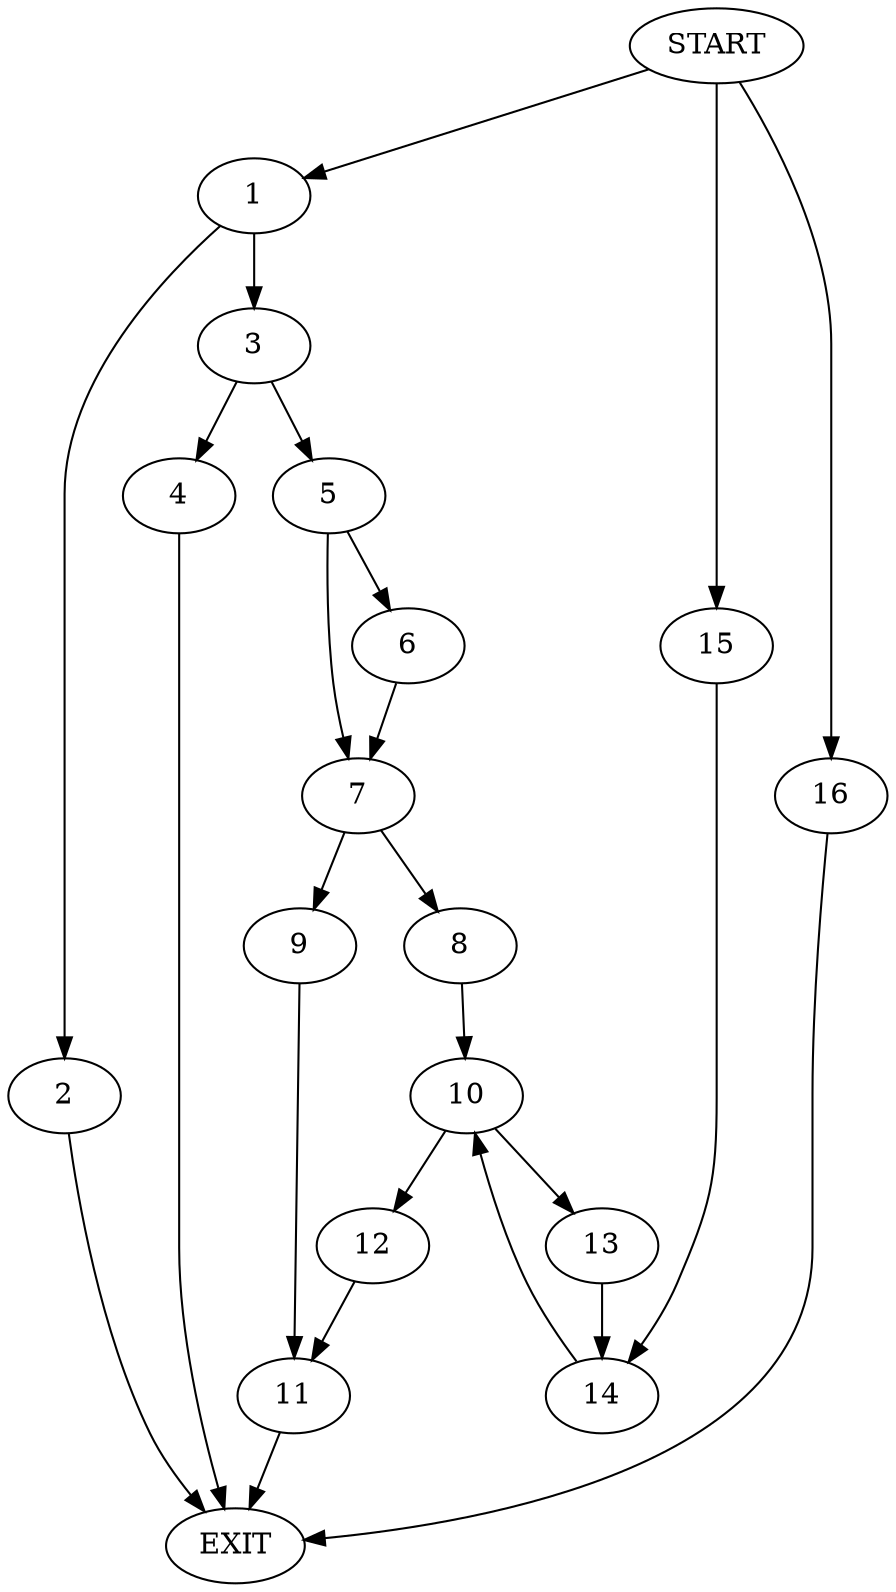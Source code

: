 digraph {
0 [label="START"]
17 [label="EXIT"]
0 -> 1
1 -> 2
1 -> 3
3 -> 4
3 -> 5
2 -> 17
5 -> 6
5 -> 7
4 -> 17
6 -> 7
7 -> 8
7 -> 9
8 -> 10
9 -> 11
11 -> 17
10 -> 12
10 -> 13
13 -> 14
12 -> 11
14 -> 10
0 -> 15
15 -> 14
0 -> 16
16 -> 17
}
